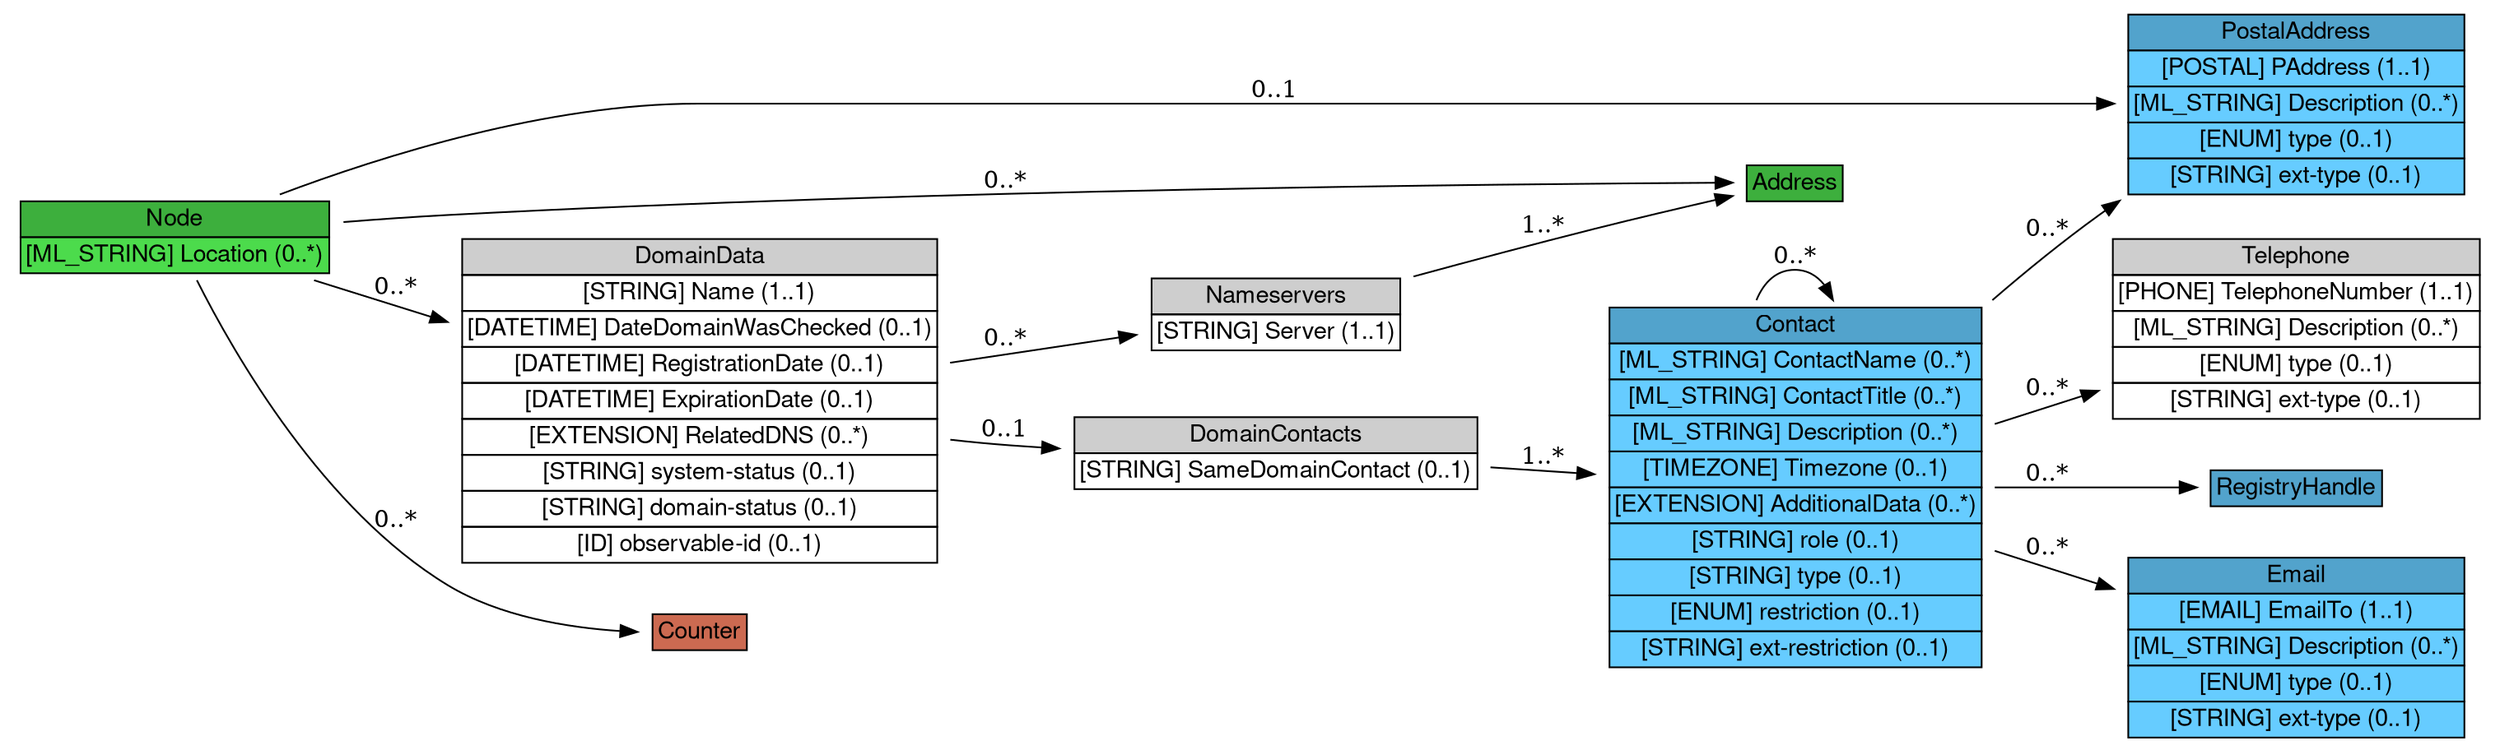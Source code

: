 digraph "Node" {
	graph [bb="0,0,1434,437.5",
		rankdir=LR
	];
	node [label="\N"];
	"Node"	 [height=0.69444,
		label=<<table BORDER="0" CELLBORDER="1" CELLSPACING="0"> <tr> <td BGCOLOR="#3daf3d" HREF="/idmef_parser/IODEFv2/Node.html" TITLE="The Node class identifies a system, asset, or network and its location. "><FONT FACE="Nimbus Sans L">Node</FONT></td> </tr>" %<tr><td BGCOLOR="#4cdb4c"  HREF="/idmef_parser/IODEFv2/Node.html" TITLE="A free-form text description of the physical location of the node.  This description may provide a more detailed description of where at the address specified by the PostalAddress class this node is found (e.g., room number, rack number, or slot number in a chassis)."><FONT FACE="Nimbus Sans L">[ML_STRING] Location (0..*)</FONT></td></tr>%</table>>,
		pos="97.5,85",
		shape=plaintext,
		width=2.7083];
	DomainData	 [height=2.7361,
		label=<<table BORDER="0" CELLBORDER="1" CELLSPACING="0"> <tr> <td BGCOLOR="#CECECE" HREF="/idmef_parser/IODEFv2/DomainData.html" TITLE="The DomainData class describes a domain name and metadata associated with this domain. "><FONT FACE="Nimbus Sans L">DomainData</FONT></td> </tr>" %<tr><td  HREF="/idmef_parser/IODEFv2/DomainData.html" TITLE="The domain name of a system."><FONT FACE="Nimbus Sans L">[STRING] Name (1..1)</FONT></td></tr>%<tr><td  HREF="/idmef_parser/IODEFv2/DomainData.html" TITLE="A timestamp of when the domain listed in the Name class was resolved."><FONT FACE="Nimbus Sans L">[DATETIME] DateDomainWasChecked (0..1)</FONT></td></tr>%<tr><td  HREF="/idmef_parser/IODEFv2/DomainData.html" TITLE="A timestamp of when domain listed in the Name class was registered."><FONT FACE="Nimbus Sans L">[DATETIME] RegistrationDate (0..1)</FONT></td></tr>%<tr><td  HREF="/idmef_parser/IODEFv2/DomainData.html" TITLE="A timestamp of when the domain listed in the Name class is set to expire."><FONT FACE="Nimbus Sans L">[DATETIME] ExpirationDate (0..1)</FONT></td></tr>%<tr><td  HREF="/idmef_parser/IODEFv2/DomainData.html" TITLE="Additional DNS records associated with this domain."><FONT FACE="Nimbus Sans L">[EXTENSION] RelatedDNS (0..*)</FONT></td></tr>%<tr><td  HREF="/idmef_parser/IODEFv2/DomainData.html" TITLE="A means by which to extend the system-status attribute.  See Section 5.1.1."><FONT FACE="Nimbus Sans L">[STRING] system-status (0..1)</FONT></td></tr>%<tr><td  HREF="/idmef_parser/IODEFv2/DomainData.html" TITLE="A means by which to extend the domain-status attribute.  See Section 5.1.1."><FONT FACE="Nimbus Sans L">[STRING] domain-status (0..1)</FONT></td></tr>%<tr><td  HREF="/idmef_parser/IODEFv2/DomainData.html" TITLE="See Section 3.3.2."><FONT FACE="Nimbus Sans L">[ID] observable-id (0..1)</FONT></td></tr>%</table>>,
		pos="400,234",
		shape=plaintext,
		width=4.0556];
	"Node" -> DomainData	 [label="0..*",
		lp="224.5,158.5",
		pos="e,253.85,162.01 148.47,110.11 175.29,123.32 209.76,140.3 244.53,157.42"];
	Address	 [height=0.5,
		label=<<table BORDER="0" CELLBORDER="1" CELLSPACING="0"> <tr> <td BGCOLOR="#3daf3d" HREF="/idmef_parser/IODEFv2/Address.html" TITLE="The Address class represents a hardware (Layer 2), network (Layer 3), or application (Layer 7) address. "><FONT FACE="Nimbus Sans L">Address</FONT></td> </tr>" %</table>>,
		pos="1030.5,110",
		shape=plaintext,
		width=1];
	"Node" -> Address	 [label="0..*",
		lp="575.5,106.5",
		pos="e,994.21,109.03 195.15,87.616 393.91,92.942 838.97,104.87 983.9,108.75"];
	PostalAddress	 [height=1.5694,
		label=<<table BORDER="0" CELLBORDER="1" CELLSPACING="0"> <tr> <td BGCOLOR="#52a3cc" HREF="/idmef_parser/IODEFv2/PostalAddress.html" TITLE="The PostalAddress class specifies a postal address and associated annotation. "><FONT FACE="Nimbus Sans L">PostalAddress</FONT></td> </tr>" %<tr><td BGCOLOR="#66CCFF"  HREF="/idmef_parser/IODEFv2/PostalAddress.html" TITLE="A postal address."><FONT FACE="Nimbus Sans L">[POSTAL] PAddress (1..1)</FONT></td></tr>%<tr><td BGCOLOR="#66CCFF"  HREF="/idmef_parser/IODEFv2/PostalAddress.html" TITLE="A free-form text description of the address."><FONT FACE="Nimbus Sans L">[ML_STRING] Description (0..*)</FONT></td></tr>%<tr><td BGCOLOR="#66CCFF"  HREF="/idmef_parser/IODEFv2/PostalAddress.html" TITLE="Categorizes the type of address described in the PAddress class.  These values are maintained in the &quot;PostalAddress-type&quot; IANA registry per Section 10.2."><FONT FACE="Nimbus Sans L">[ENUM] type (0..1)</FONT></td></tr>%<tr><td BGCOLOR="#66CCFF"  HREF="/idmef_parser/IODEFv2/PostalAddress.html" TITLE="A means by which to extend the type attribute. See Section 5.1.1."><FONT FACE="Nimbus Sans L">[STRING] ext-type (0..1)</FONT></td></tr>%</table>>,
		pos="1320,64",
		shape=plaintext,
		width=2.9444];
	"Node" -> PostalAddress	 [label="0..1",
		lp="730,71.5",
		pos="e,1213.8,64 195.13,74.777 254.33,69.436 331.43,64 400,64 400,64 400,64 1030.5,64 1087.5,64 1150.8,64 1203.7,64"];
	Counter	 [height=0.5,
		label=<<table BORDER="0" CELLBORDER="1" CELLSPACING="0"> <tr> <td BGCOLOR="#cc6a51" HREF="/idmef_parser/IODEFv2/Counter.html" TITLE="The Counter class summarizes multiple occurrences of an event or conveys counts or rates of various features. "><FONT FACE="Nimbus Sans L">Counter</FONT></td> </tr>" %</table>>,
		pos="400,18",
		shape=plaintext,
		width=0.98611];
	"Node" -> Counter	 [label="0..*",
		lp="224.5,42.5",
		pos="e,364.28,17.904 146.03,59.903 166.23,50.548 190.24,40.802 213,35 260.07,23.002 315.69,19.212 353.97,18.139"];
	Nameservers	 [height=0.69444,
		label=<<table BORDER="0" CELLBORDER="1" CELLSPACING="0"> <tr> <td BGCOLOR="#CECECE" HREF="/idmef_parser/IODEFv2/Nameservers.html" TITLE="The Nameservers class describes the nameservers associated with a given domain. "><FONT FACE="Nimbus Sans L">Nameservers</FONT></td> </tr>" %<tr><td  HREF="/idmef_parser/IODEFv2/Nameservers.html" TITLE="The domain name of the nameserver."><FONT FACE="Nimbus Sans L">[STRING] Server (1..1)</FONT></td></tr>%</table>>,
		pos="730,167",
		shape=plaintext,
		width=2.2361];
	DomainData -> Nameservers	 [label="0..*",
		lp="575.5,208.5",
		pos="e,649.11,183.42 546.18,204.32 577.8,197.9 610.35,191.29 639.1,185.45"];
	DomainContacts	 [height=0.69444,
		label=<<table BORDER="0" CELLBORDER="1" CELLSPACING="0"> <tr> <td BGCOLOR="#CECECE" HREF="/idmef_parser/IODEFv2/DomainContacts.html" TITLE="The DomainContacts class describes the contact information for a given domain provided either by the registrar or through a whois query. "><FONT FACE="Nimbus Sans L">DomainContacts</FONT></td> </tr>" %<tr><td  HREF="/idmef_parser/IODEFv2/DomainContacts.html" TITLE="A domain name already cited in this document or through previous exchange that contains the identical contact information as the domain name in question.  The domain contact information associated with this domain should be used instead of an explicit definition with the Contact class."><FONT FACE="Nimbus Sans L">[STRING] SameDomainContact (0..1)</FONT></td></tr>%</table>>,
		pos="730,242",
		shape=plaintext,
		width=3.4722];
	DomainData -> DomainContacts	 [label="0..1",
		lp="575.5,245.5",
		pos="e,604.84,238.97 546.18,237.54 562.24,237.93 578.53,238.33 594.44,238.71"];
	Nameservers -> Address	 [label="1..*",
		lp="884.5,146.5",
		pos="e,994.31,116.86 810.53,151.73 866.13,141.18 938.09,127.53 984.29,118.77"];
	Contact	 [height=3.0278,
		label=<<table BORDER="0" CELLBORDER="1" CELLSPACING="0"> <tr> <td BGCOLOR="#52a3cc" HREF="/idmef_parser/IODEFv2/Contact.html" TITLE="The Contact class describes contact information for organizations and personnel involved in the incident. This class allows for the naming of the involved party, specifying contact information for them, and identifying their role in the incident. "><FONT FACE="Nimbus Sans L">Contact</FONT></td> </tr>" %<tr><td BGCOLOR="#66CCFF"  HREF="/idmef_parser/IODEFv2/Contact.html" TITLE="The name of the contact.  The contact may either be an organization or a person.  The type attribute disambiguates the semantics."><FONT FACE="Nimbus Sans L">[ML_STRING] ContactName (0..*)</FONT></td></tr>%<tr><td BGCOLOR="#66CCFF"  HREF="/idmef_parser/IODEFv2/Contact.html" TITLE="The title for the individual named in the ContactName."><FONT FACE="Nimbus Sans L">[ML_STRING] ContactTitle (0..*)</FONT></td></tr>%<tr><td BGCOLOR="#66CCFF"  HREF="/idmef_parser/IODEFv2/Contact.html" TITLE="A free-form text description of the contact."><FONT FACE="Nimbus Sans L">[ML_STRING] Description (0..*)</FONT></td></tr>%<tr><td BGCOLOR="#66CCFF"  HREF="/idmef_parser/IODEFv2/Contact.html" TITLE="The timezone in which the contact resides."><FONT FACE="Nimbus Sans L">[TIMEZONE] Timezone (0..1)</FONT></td></tr>%<tr><td BGCOLOR="#66CCFF"  HREF="/idmef_parser/IODEFv2/Contact.html" TITLE="A mechanism by which to extend the data model."><FONT FACE="Nimbus Sans L">[EXTENSION] AdditionalData (0..*)</FONT></td></tr>%<tr><td BGCOLOR="#66CCFF"  HREF="/idmef_parser/IODEFv2/Contact.html" TITLE="A means by which to extend the role attribute. See Section 5.1.1."><FONT FACE="Nimbus Sans L">[STRING] role (0..1)</FONT></td></tr>%<tr><td BGCOLOR="#66CCFF"  HREF="/idmef_parser/IODEFv2/Contact.html" TITLE="A means by which to extend the type attribute. See Section 5.1.1."><FONT FACE="Nimbus Sans L">[STRING] type (0..1)</FONT></td></tr>%<tr><td BGCOLOR="#66CCFF"  HREF="/idmef_parser/IODEFv2/Contact.html" TITLE="See Section 3.3.1."><FONT FACE="Nimbus Sans L">[ENUM] restriction (0..1)</FONT></td></tr>%<tr><td BGCOLOR="#66CCFF"  HREF="/idmef_parser/IODEFv2/Contact.html" TITLE="A means by which to extend the restriction attribute.  See Section 5.1.1."><FONT FACE="Nimbus Sans L">[STRING] ext-restriction (0..1)</FONT></td></tr>%</table>>,
		pos="1030.5,255",
		shape=plaintext,
		width=3.2361];
	DomainContacts -> Contact	 [label="1..*",
		lp="884.5,255.5",
		pos="e,913.61,249.94 855.26,247.42 871.12,248.1 887.35,248.81 903.23,249.49"];
	Contact -> Contact	 [label="0..*",
		lp="1030.5,389.5",
		pos="e,1052.8,364.29 1008.2,364.29 1012.7,375.12 1020.1,382 1030.5,382 1037.7,382 1043.4,378.75 1047.8,373.19"];
	RegistryHandle	 [height=0.5,
		label=<<table BORDER="0" CELLBORDER="1" CELLSPACING="0"> <tr> <td BGCOLOR="#52a3cc" HREF="/idmef_parser/IODEFv2/RegistryHandle.html" TITLE="The RegistryHandle class represents a handle into an Internet registry or community-specific database. "><FONT FACE="Nimbus Sans L">RegistryHandle</FONT></td> </tr>" %</table>>,
		pos="1320,288",
		shape=plaintext,
		width=1.5972];
	Contact -> RegistryHandle	 [label="0..*",
		lp="1176.5,279.5",
		pos="e,1262.3,281.42 1147.4,268.33 1182.9,272.38 1220.8,276.69 1252,280.25"];
	Contact -> PostalAddress	 [label="0..*",
		lp="1176.5,163.5",
		pos="e,1219.3,120.67 1147.3,168.56 1166.7,154.98 1186.7,141.36 1206,129 1207.5,128.05 1209,127.1 1210.5,126.14"];
	Email	 [height=1.5694,
		label=<<table BORDER="0" CELLBORDER="1" CELLSPACING="0"> <tr> <td BGCOLOR="#52a3cc" HREF="/idmef_parser/IODEFv2/Email.html" TITLE="The Email class specifies an email address and associated annotation. "><FONT FACE="Nimbus Sans L">Email</FONT></td> </tr>" %<tr><td BGCOLOR="#66CCFF"  HREF="/idmef_parser/IODEFv2/Email.html" TITLE="An email address."><FONT FACE="Nimbus Sans L">[EMAIL] EmailTo (1..1)</FONT></td></tr>%<tr><td BGCOLOR="#66CCFF"  HREF="/idmef_parser/IODEFv2/Email.html" TITLE="A free-form text description of the email address."><FONT FACE="Nimbus Sans L">[ML_STRING] Description (0..*)</FONT></td></tr>%<tr><td BGCOLOR="#66CCFF"  HREF="/idmef_parser/IODEFv2/Email.html" TITLE="Categorizes the type of email address described in the EmailTo class.  These values are maintained in the &quot;Email- type&quot; IANA registry per Section 10.2."><FONT FACE="Nimbus Sans L">[ENUM] type (0..1)</FONT></td></tr>%<tr><td BGCOLOR="#66CCFF"  HREF="/idmef_parser/IODEFv2/Email.html" TITLE="A means by which to extend the type attribute. See Section 5.1.1."><FONT FACE="Nimbus Sans L">[STRING] ext-type (0..1)</FONT></td></tr>%</table>>,
		pos="1320,195",
		shape=plaintext,
		width=2.9444];
	Contact -> Email	 [label="0..*",
		lp="1176.5,233.5",
		pos="e,1213.9,217 1147.4,230.77 1166,226.91 1185.3,222.92 1203.9,219.06"];
	Telephone	 [height=1.5694,
		label=<<table BORDER="0" CELLBORDER="1" CELLSPACING="0"> <tr> <td BGCOLOR="#CECECE" HREF="/idmef_parser/IODEFv2/Telephone.html" TITLE="The Telephone class describes a telephone number and associated annotation. "><FONT FACE="Nimbus Sans L">Telephone</FONT></td> </tr>" %<tr><td  HREF="/idmef_parser/IODEFv2/Telephone.html" TITLE="A telephone number."><FONT FACE="Nimbus Sans L">[PHONE] TelephoneNumber (1..1)</FONT></td></tr>%<tr><td  HREF="/idmef_parser/IODEFv2/Telephone.html" TITLE="A free-form text description of the phone number."><FONT FACE="Nimbus Sans L">[ML_STRING] Description (0..*)</FONT></td></tr>%<tr><td  HREF="/idmef_parser/IODEFv2/Telephone.html" TITLE="Categorizes the type of telephone number described in the TelephoneNumber class.  These values are maintained in the &quot;Telephone-type&quot; IANA registry per Section 10.2."><FONT FACE="Nimbus Sans L">[ENUM] type (0..1)</FONT></td></tr>%<tr><td  HREF="/idmef_parser/IODEFv2/Telephone.html" TITLE="A means by which to extend the type attribute. See Section 5.1.1."><FONT FACE="Nimbus Sans L">[STRING] ext-type (0..1)</FONT></td></tr>%</table>>,
		pos="1320,381",
		shape=plaintext,
		width=3.1667];
	Contact -> Telephone	 [label="0..*",
		lp="1176.5,328.5",
		pos="e,1205.9,331.36 1147.4,305.89 1163.6,312.91 1180.2,320.14 1196.4,327.21"];
}

